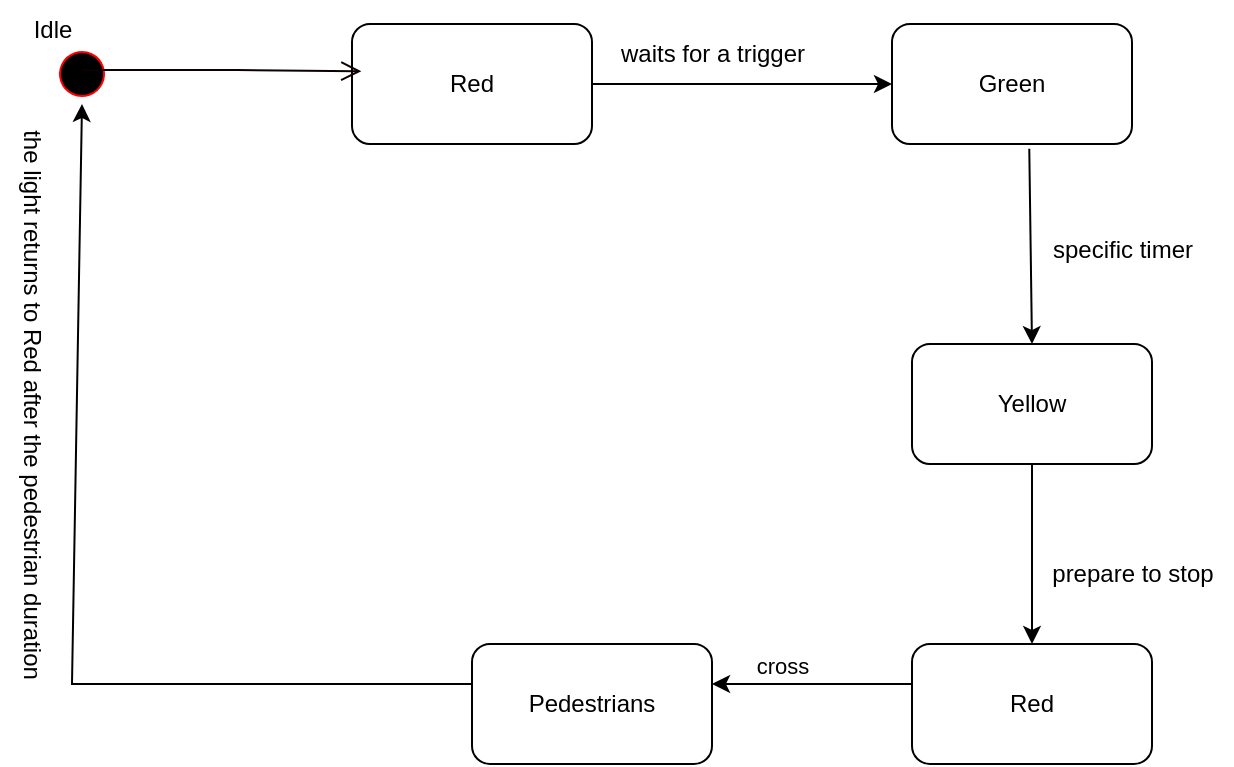 <mxfile version="24.7.8">
  <diagram name="Page-1" id="20wytMXYydfUmwEaAFRV">
    <mxGraphModel dx="780" dy="504" grid="1" gridSize="10" guides="1" tooltips="1" connect="1" arrows="1" fold="1" page="1" pageScale="1" pageWidth="827" pageHeight="1169" math="0" shadow="0">
      <root>
        <mxCell id="0" />
        <mxCell id="1" parent="0" />
        <mxCell id="X2UReYUNl9q1jJWBS3p8-1" value="Red" style="rounded=1;whiteSpace=wrap;html=1;" vertex="1" parent="1">
          <mxGeometry x="200" y="80" width="120" height="60" as="geometry" />
        </mxCell>
        <mxCell id="X2UReYUNl9q1jJWBS3p8-3" value="" style="ellipse;html=1;shape=startState;fillColor=#000000;strokeColor=#ff0000;direction=south;rotation=-64;" vertex="1" parent="1">
          <mxGeometry x="50" y="90" width="30" height="30" as="geometry" />
        </mxCell>
        <mxCell id="X2UReYUNl9q1jJWBS3p8-4" value="" style="edgeStyle=orthogonalEdgeStyle;html=1;verticalAlign=bottom;endArrow=open;endSize=8;strokeColor=#0D0000;rounded=0;entryX=0.039;entryY=0.394;entryDx=0;entryDy=0;entryPerimeter=0;exitX=0.461;exitY=0.445;exitDx=0;exitDy=0;exitPerimeter=0;" edge="1" source="X2UReYUNl9q1jJWBS3p8-3" parent="1" target="X2UReYUNl9q1jJWBS3p8-1">
          <mxGeometry relative="1" as="geometry">
            <mxPoint x="405" y="310" as="targetPoint" />
          </mxGeometry>
        </mxCell>
        <mxCell id="X2UReYUNl9q1jJWBS3p8-5" value="Idle" style="text;html=1;align=center;verticalAlign=middle;resizable=0;points=[];autosize=1;strokeColor=none;fillColor=none;" vertex="1" parent="1">
          <mxGeometry x="30" y="68" width="40" height="30" as="geometry" />
        </mxCell>
        <mxCell id="X2UReYUNl9q1jJWBS3p8-6" value="Green" style="rounded=1;whiteSpace=wrap;html=1;" vertex="1" parent="1">
          <mxGeometry x="470" y="80" width="120" height="60" as="geometry" />
        </mxCell>
        <mxCell id="X2UReYUNl9q1jJWBS3p8-7" value="" style="edgeStyle=none;orthogonalLoop=1;jettySize=auto;html=1;rounded=0;entryX=0;entryY=0.5;entryDx=0;entryDy=0;" edge="1" parent="1" target="X2UReYUNl9q1jJWBS3p8-6">
          <mxGeometry width="100" relative="1" as="geometry">
            <mxPoint x="320" y="110" as="sourcePoint" />
            <mxPoint x="420" y="110" as="targetPoint" />
            <Array as="points" />
          </mxGeometry>
        </mxCell>
        <mxCell id="X2UReYUNl9q1jJWBS3p8-8" value="waits for a trigger" style="text;html=1;align=center;verticalAlign=middle;resizable=0;points=[];autosize=1;strokeColor=none;fillColor=none;" vertex="1" parent="1">
          <mxGeometry x="320" y="80" width="120" height="30" as="geometry" />
        </mxCell>
        <mxCell id="X2UReYUNl9q1jJWBS3p8-9" value="Yellow" style="rounded=1;whiteSpace=wrap;html=1;" vertex="1" parent="1">
          <mxGeometry x="480" y="240" width="120" height="60" as="geometry" />
        </mxCell>
        <mxCell id="X2UReYUNl9q1jJWBS3p8-10" value="" style="edgeStyle=none;orthogonalLoop=1;jettySize=auto;html=1;rounded=0;entryX=0.5;entryY=0;entryDx=0;entryDy=0;exitX=0.572;exitY=1.039;exitDx=0;exitDy=0;exitPerimeter=0;" edge="1" parent="1" source="X2UReYUNl9q1jJWBS3p8-6" target="X2UReYUNl9q1jJWBS3p8-9">
          <mxGeometry width="100" relative="1" as="geometry">
            <mxPoint x="490" y="190" as="sourcePoint" />
            <mxPoint x="590" y="190" as="targetPoint" />
            <Array as="points" />
          </mxGeometry>
        </mxCell>
        <mxCell id="X2UReYUNl9q1jJWBS3p8-11" value="specific timer" style="text;html=1;align=center;verticalAlign=middle;resizable=0;points=[];autosize=1;strokeColor=none;fillColor=none;" vertex="1" parent="1">
          <mxGeometry x="540" y="178" width="90" height="30" as="geometry" />
        </mxCell>
        <mxCell id="X2UReYUNl9q1jJWBS3p8-12" value="Red" style="rounded=1;whiteSpace=wrap;html=1;" vertex="1" parent="1">
          <mxGeometry x="480" y="390" width="120" height="60" as="geometry" />
        </mxCell>
        <mxCell id="X2UReYUNl9q1jJWBS3p8-13" value="" style="edgeStyle=none;orthogonalLoop=1;jettySize=auto;html=1;rounded=0;entryX=0.5;entryY=0;entryDx=0;entryDy=0;exitX=0.5;exitY=1;exitDx=0;exitDy=0;" edge="1" parent="1" source="X2UReYUNl9q1jJWBS3p8-9" target="X2UReYUNl9q1jJWBS3p8-12">
          <mxGeometry width="100" relative="1" as="geometry">
            <mxPoint x="450" y="340" as="sourcePoint" />
            <mxPoint x="550" y="340" as="targetPoint" />
            <Array as="points" />
          </mxGeometry>
        </mxCell>
        <mxCell id="X2UReYUNl9q1jJWBS3p8-14" value="prepare to stop" style="text;html=1;align=center;verticalAlign=middle;resizable=0;points=[];autosize=1;strokeColor=none;fillColor=none;" vertex="1" parent="1">
          <mxGeometry x="540" y="340" width="100" height="30" as="geometry" />
        </mxCell>
        <mxCell id="X2UReYUNl9q1jJWBS3p8-15" value="Pedestrians" style="rounded=1;whiteSpace=wrap;html=1;" vertex="1" parent="1">
          <mxGeometry x="260" y="390" width="120" height="60" as="geometry" />
        </mxCell>
        <mxCell id="X2UReYUNl9q1jJWBS3p8-16" value="" style="edgeStyle=none;orthogonalLoop=1;jettySize=auto;html=1;rounded=0;" edge="1" parent="1">
          <mxGeometry width="100" relative="1" as="geometry">
            <mxPoint x="480" y="410" as="sourcePoint" />
            <mxPoint x="380" y="410" as="targetPoint" />
            <Array as="points" />
          </mxGeometry>
        </mxCell>
        <mxCell id="X2UReYUNl9q1jJWBS3p8-17" value="cross" style="edgeLabel;html=1;align=center;verticalAlign=middle;resizable=0;points=[];" vertex="1" connectable="0" parent="X2UReYUNl9q1jJWBS3p8-16">
          <mxGeometry x="0.307" y="-9" relative="1" as="geometry">
            <mxPoint as="offset" />
          </mxGeometry>
        </mxCell>
        <mxCell id="X2UReYUNl9q1jJWBS3p8-18" value="" style="edgeStyle=none;orthogonalLoop=1;jettySize=auto;html=1;rounded=0;" edge="1" parent="1">
          <mxGeometry width="100" relative="1" as="geometry">
            <mxPoint x="260" y="410" as="sourcePoint" />
            <mxPoint x="65" y="120" as="targetPoint" />
            <Array as="points">
              <mxPoint x="60" y="410" />
            </Array>
          </mxGeometry>
        </mxCell>
        <mxCell id="X2UReYUNl9q1jJWBS3p8-19" value="the light returns to Red after the pedestrian duration" style="text;html=1;align=center;verticalAlign=middle;resizable=0;points=[];autosize=1;strokeColor=none;fillColor=none;rotation=90;" vertex="1" parent="1">
          <mxGeometry x="-110" y="255" width="300" height="30" as="geometry" />
        </mxCell>
      </root>
    </mxGraphModel>
  </diagram>
</mxfile>
